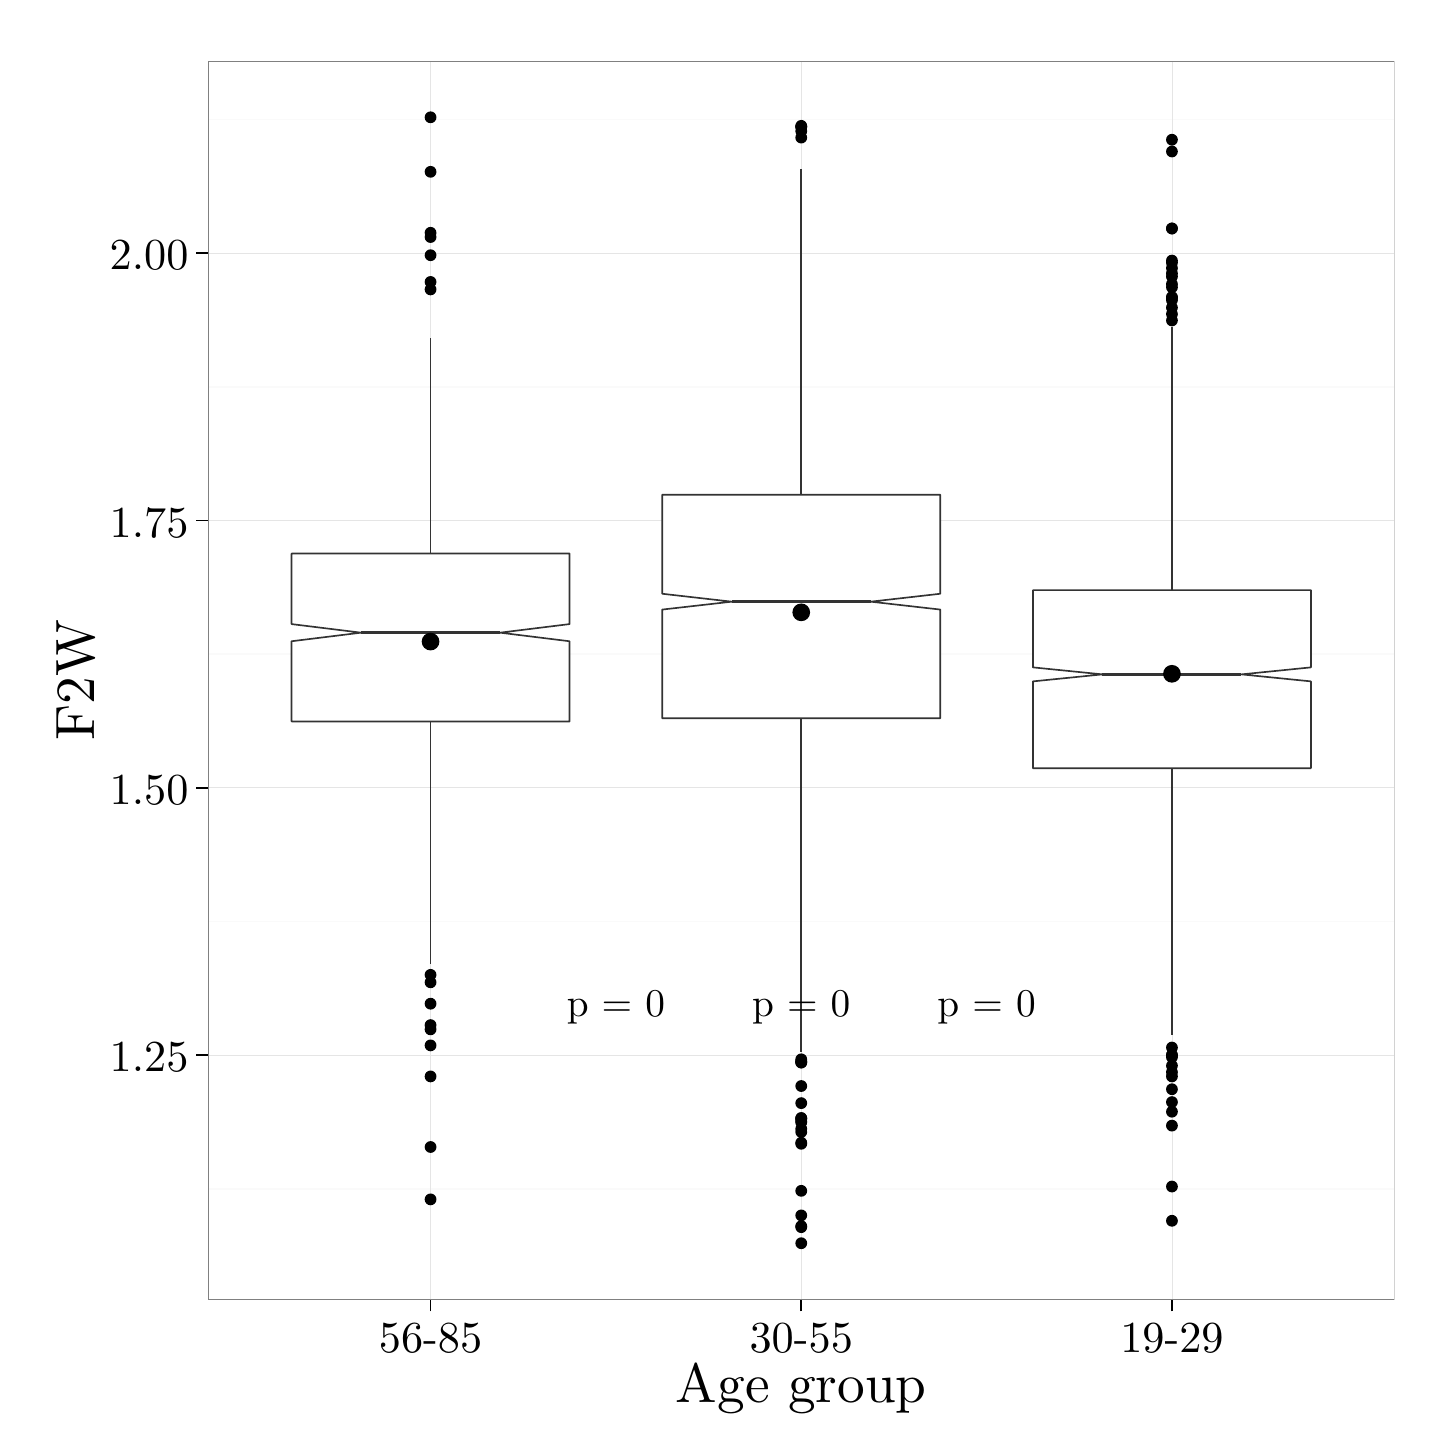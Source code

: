 % Created by tikzDevice version 0.8.1 on 2016-02-09 02:13:50
% !TEX encoding = UTF-8 Unicode
\begin{tikzpicture}[x=1pt,y=1pt]
\definecolor{fillColor}{RGB}{255,255,255}
\path[use as bounding box,fill=fillColor,fill opacity=0.00] (0,0) rectangle (505.89,505.89);
\begin{scope}
\path[clip] (  0.00,  0.00) rectangle (505.89,505.89);
\definecolor{drawColor}{RGB}{255,255,255}
\definecolor{fillColor}{RGB}{255,255,255}

\path[draw=drawColor,line width= 0.6pt,line join=round,line cap=round,fill=fillColor] (  0.00, -0.00) rectangle (505.89,505.89);
\end{scope}
\begin{scope}
\path[clip] ( 65.21, 46.31) rectangle (493.85,493.84);
\definecolor{fillColor}{RGB}{255,255,255}

\path[fill=fillColor] ( 65.21, 46.31) rectangle (493.85,493.84);
\definecolor{drawColor}{gray}{0.98}

\path[draw=drawColor,line width= 0.6pt,line join=round] ( 65.21, 86.36) --
	(493.85, 86.36);

\path[draw=drawColor,line width= 0.6pt,line join=round] ( 65.21,182.95) --
	(493.85,182.95);

\path[draw=drawColor,line width= 0.6pt,line join=round] ( 65.21,279.54) --
	(493.85,279.54);

\path[draw=drawColor,line width= 0.6pt,line join=round] ( 65.21,376.14) --
	(493.85,376.14);

\path[draw=drawColor,line width= 0.6pt,line join=round] ( 65.21,472.73) --
	(493.85,472.73);
\definecolor{drawColor}{gray}{0.90}

\path[draw=drawColor,line width= 0.2pt,line join=round] ( 65.21,134.65) --
	(493.85,134.65);

\path[draw=drawColor,line width= 0.2pt,line join=round] ( 65.21,231.25) --
	(493.85,231.25);

\path[draw=drawColor,line width= 0.2pt,line join=round] ( 65.21,327.84) --
	(493.85,327.84);

\path[draw=drawColor,line width= 0.2pt,line join=round] ( 65.21,424.43) --
	(493.85,424.43);

\path[draw=drawColor,line width= 0.2pt,line join=round] (145.58, 46.31) --
	(145.58,493.84);

\path[draw=drawColor,line width= 0.2pt,line join=round] (279.53, 46.31) --
	(279.53,493.84);

\path[draw=drawColor,line width= 0.2pt,line join=round] (413.48, 46.31) --
	(413.48,493.84);
\definecolor{fillColor}{RGB}{0,0,0}

\path[fill=fillColor] (145.58,126.92) circle (  2.13);

\path[fill=fillColor] (145.58,145.47) circle (  2.13);

\path[fill=fillColor] (145.58,431.77) circle (  2.13);

\path[fill=fillColor] (145.58,411.30) circle (  2.13);

\path[fill=fillColor] (145.58,453.80) circle (  2.13);

\path[fill=fillColor] (145.58,423.66) circle (  2.13);

\path[fill=fillColor] (145.58,153.20) circle (  2.13);

\path[fill=fillColor] (145.58,430.23) circle (  2.13);

\path[fill=fillColor] (145.58,414.00) circle (  2.13);

\path[fill=fillColor] (145.58,143.93) circle (  2.13);

\path[fill=fillColor] (145.58,473.50) circle (  2.13);

\path[fill=fillColor] (145.58, 82.49) circle (  2.13);

\path[fill=fillColor] (145.58,101.42) circle (  2.13);

\path[fill=fillColor] (145.58,163.63) circle (  2.13);

\path[fill=fillColor] (145.58,160.93) circle (  2.13);

\path[fill=fillColor] (145.58,138.13) circle (  2.13);
\definecolor{drawColor}{gray}{0.20}

\path[draw=drawColor,line width= 0.6pt,line join=round] (145.58,315.86) -- (145.58,393.91);

\path[draw=drawColor,line width= 0.6pt,line join=round] (145.58,255.20) -- (145.58,167.49);
\definecolor{fillColor}{RGB}{255,255,255}

\path[draw=drawColor,line width= 0.6pt,line join=round,line cap=round,fill=fillColor] ( 95.35,315.86) --
	( 95.35,290.37) --
	(120.47,287.27) --
	( 95.35,284.17) --
	( 95.35,255.20) --
	(195.81,255.20) --
	(195.81,284.17) --
	(170.70,287.27) --
	(195.81,290.37) --
	(195.81,315.86) --
	( 95.35,315.86) --
	cycle;

\path[draw=drawColor,line width= 1.1pt,line join=round] (120.47,287.27) -- (170.70,287.27);
\definecolor{fillColor}{RGB}{0,0,0}

\path[fill=fillColor] (279.53,132.33) circle (  2.13);

\path[fill=fillColor] (279.53,111.86) circle (  2.13);

\path[fill=fillColor] (279.53,110.31) circle (  2.13);

\path[fill=fillColor] (279.53,107.99) circle (  2.13);

\path[fill=fillColor] (279.53,132.33) circle (  2.13);

\path[fill=fillColor] (279.53,106.83) circle (  2.13);

\path[fill=fillColor] (279.53,468.48) circle (  2.13);

\path[fill=fillColor] (279.53, 85.58) circle (  2.13);

\path[fill=fillColor] (279.53,470.03) circle (  2.13);

\path[fill=fillColor] (279.53,470.03) circle (  2.13);

\path[fill=fillColor] (279.53,470.41) circle (  2.13);

\path[fill=fillColor] (279.53,466.16) circle (  2.13);

\path[fill=fillColor] (279.53, 72.45) circle (  2.13);

\path[fill=fillColor] (279.53,110.70) circle (  2.13);

\path[fill=fillColor] (279.53,111.47) circle (  2.13);

\path[fill=fillColor] (279.53,111.86) circle (  2.13);

\path[fill=fillColor] (279.53,117.27) circle (  2.13);

\path[fill=fillColor] (279.53,102.97) circle (  2.13);

\path[fill=fillColor] (279.53, 72.83) circle (  2.13);

\path[fill=fillColor] (279.53,131.95) circle (  2.13);

\path[fill=fillColor] (279.53,102.58) circle (  2.13);

\path[fill=fillColor] (279.53, 66.65) circle (  2.13);

\path[fill=fillColor] (279.53,131.95) circle (  2.13);

\path[fill=fillColor] (279.53, 76.70) circle (  2.13);

\path[fill=fillColor] (279.53,133.11) circle (  2.13);

\path[fill=fillColor] (279.53,123.45) circle (  2.13);

\path[draw=drawColor,line width= 0.6pt,line join=round] (279.53,337.11) -- (279.53,454.96);

\path[draw=drawColor,line width= 0.6pt,line join=round] (279.53,256.36) -- (279.53,135.81);
\definecolor{fillColor}{RGB}{255,255,255}

\path[draw=drawColor,line width= 0.6pt,line join=round,line cap=round,fill=fillColor] (229.30,337.11) --
	(229.30,301.33) --
	(254.41,298.47) --
	(229.30,295.62) --
	(229.30,256.36) --
	(329.76,256.36) --
	(329.76,295.62) --
	(304.64,298.47) --
	(329.76,301.33) --
	(329.76,337.11) --
	(229.30,337.11) --
	cycle;

\path[draw=drawColor,line width= 1.1pt,line join=round] (254.41,298.47) -- (304.64,298.47);
\definecolor{fillColor}{RGB}{0,0,0}

\path[fill=fillColor] (413.48,134.65) circle (  2.13);

\path[fill=fillColor] (413.48,137.36) circle (  2.13);

\path[fill=fillColor] (413.48,133.88) circle (  2.13);

\path[fill=fillColor] (413.48,413.23) circle (  2.13);

\path[fill=fillColor] (413.48,433.32) circle (  2.13);

\path[fill=fillColor] (413.48,404.73) circle (  2.13);

\path[fill=fillColor] (413.48,402.41) circle (  2.13);

\path[fill=fillColor] (413.48,412.07) circle (  2.13);

\path[fill=fillColor] (413.48,400.09) circle (  2.13);

\path[fill=fillColor] (413.48,114.17) circle (  2.13);

\path[fill=fillColor] (413.48,128.47) circle (  2.13);

\path[fill=fillColor] (413.48,408.59) circle (  2.13);

\path[fill=fillColor] (413.48,407.43) circle (  2.13);

\path[fill=fillColor] (413.48,417.09) circle (  2.13);

\path[fill=fillColor] (413.48,415.93) circle (  2.13);

\path[fill=fillColor] (413.48,419.02) circle (  2.13);

\path[fill=fillColor] (413.48,130.79) circle (  2.13);

\path[fill=fillColor] (413.48,408.21) circle (  2.13);

\path[fill=fillColor] (413.48,461.14) circle (  2.13);

\path[fill=fillColor] (413.48,420.96) circle (  2.13);

\path[fill=fillColor] (413.48,433.32) circle (  2.13);

\path[fill=fillColor] (413.48,465.39) circle (  2.13);

\path[fill=fillColor] (413.48,421.73) circle (  2.13);

\path[fill=fillColor] (413.48,126.92) circle (  2.13);

\path[fill=fillColor] (413.48,109.15) circle (  2.13);

\path[fill=fillColor] (413.48, 74.76) circle (  2.13);

\path[fill=fillColor] (413.48,117.65) circle (  2.13);

\path[fill=fillColor] (413.48,134.65) circle (  2.13);

\path[fill=fillColor] (413.48,122.29) circle (  2.13);

\path[fill=fillColor] (413.48, 87.13) circle (  2.13);

\path[draw=drawColor,line width= 0.6pt,line join=round] (413.48,302.63) -- (413.48,397.77);

\path[draw=drawColor,line width= 0.6pt,line join=round] (413.48,238.30) -- (413.48,141.99);
\definecolor{fillColor}{RGB}{255,255,255}

\path[draw=drawColor,line width= 0.6pt,line join=round,line cap=round,fill=fillColor] (363.25,302.63) --
	(363.25,274.73) --
	(388.36,272.20) --
	(363.25,269.67) --
	(363.25,238.30) --
	(463.71,238.30) --
	(463.71,269.67) --
	(438.59,272.20) --
	(463.71,274.73) --
	(463.71,302.63) --
	(363.25,302.63) --
	cycle;

\path[draw=drawColor,line width= 1.1pt,line join=round] (388.36,272.20) -- (438.59,272.20);
\definecolor{fillColor}{RGB}{0,0,0}

\path[fill=fillColor] (145.58,284.05) circle (  3.20);

\path[fill=fillColor] (279.53,294.62) circle (  3.20);

\path[fill=fillColor] (413.48,272.41) circle (  3.20);
\definecolor{drawColor}{RGB}{0,0,0}

\node[text=drawColor,anchor=base,inner sep=0pt, outer sep=0pt, scale=  1.42] at (212.56,148.63) {p = 0};

\node[text=drawColor,anchor=base,inner sep=0pt, outer sep=0pt, scale=  1.42] at (346.50,148.63) {p = 0};

\node[text=drawColor,anchor=base,inner sep=0pt, outer sep=0pt, scale=  1.42] at (279.53,148.63) {p = 0};
\definecolor{drawColor}{gray}{0.50}

\path[draw=drawColor,line width= 0.6pt,line join=round,line cap=round] ( 65.21, 46.31) rectangle (493.85,493.84);
\end{scope}
\begin{scope}
\path[clip] (  0.00,  0.00) rectangle (505.89,505.89);
\definecolor{drawColor}{RGB}{0,0,0}

\node[text=drawColor,anchor=base east,inner sep=0pt, outer sep=0pt, scale=  1.60] at ( 58.10,128.62) {1.25};

\node[text=drawColor,anchor=base east,inner sep=0pt, outer sep=0pt, scale=  1.60] at ( 58.10,225.21) {1.50};

\node[text=drawColor,anchor=base east,inner sep=0pt, outer sep=0pt, scale=  1.60] at ( 58.10,321.81) {1.75};

\node[text=drawColor,anchor=base east,inner sep=0pt, outer sep=0pt, scale=  1.60] at ( 58.10,418.40) {2.00};
\end{scope}
\begin{scope}
\path[clip] (  0.00,  0.00) rectangle (505.89,505.89);
\definecolor{drawColor}{RGB}{0,0,0}

\path[draw=drawColor,line width= 0.6pt,line join=round] ( 60.95,134.65) --
	( 65.21,134.65);

\path[draw=drawColor,line width= 0.6pt,line join=round] ( 60.95,231.25) --
	( 65.21,231.25);

\path[draw=drawColor,line width= 0.6pt,line join=round] ( 60.95,327.84) --
	( 65.21,327.84);

\path[draw=drawColor,line width= 0.6pt,line join=round] ( 60.95,424.43) --
	( 65.21,424.43);
\end{scope}
\begin{scope}
\path[clip] (  0.00,  0.00) rectangle (505.89,505.89);
\definecolor{drawColor}{RGB}{0,0,0}

\path[draw=drawColor,line width= 0.6pt,line join=round] (145.58, 42.04) --
	(145.58, 46.31);

\path[draw=drawColor,line width= 0.6pt,line join=round] (279.53, 42.04) --
	(279.53, 46.31);

\path[draw=drawColor,line width= 0.6pt,line join=round] (413.48, 42.04) --
	(413.48, 46.31);
\end{scope}
\begin{scope}
\path[clip] (  0.00,  0.00) rectangle (505.89,505.89);
\definecolor{drawColor}{RGB}{0,0,0}

\node[text=drawColor,anchor=base,inner sep=0pt, outer sep=0pt, scale=  1.60] at (145.58, 27.13) {56-85};

\node[text=drawColor,anchor=base,inner sep=0pt, outer sep=0pt, scale=  1.60] at (279.53, 27.13) {30-55};

\node[text=drawColor,anchor=base,inner sep=0pt, outer sep=0pt, scale=  1.60] at (413.48, 27.13) {19-29};
\end{scope}
\begin{scope}
\path[clip] (  0.00,  0.00) rectangle (505.89,505.89);
\definecolor{drawColor}{RGB}{0,0,0}

\node[text=drawColor,anchor=base,inner sep=0pt, outer sep=0pt, scale=  2.00] at (279.53,  9.03) {Age group};
\end{scope}
\begin{scope}
\path[clip] (  0.00,  0.00) rectangle (505.89,505.89);
\definecolor{drawColor}{RGB}{0,0,0}

\node[text=drawColor,rotate= 90.00,anchor=base,inner sep=0pt, outer sep=0pt, scale=  2.00] at ( 24.12,270.08) {F2W};
\end{scope}
\end{tikzpicture}
